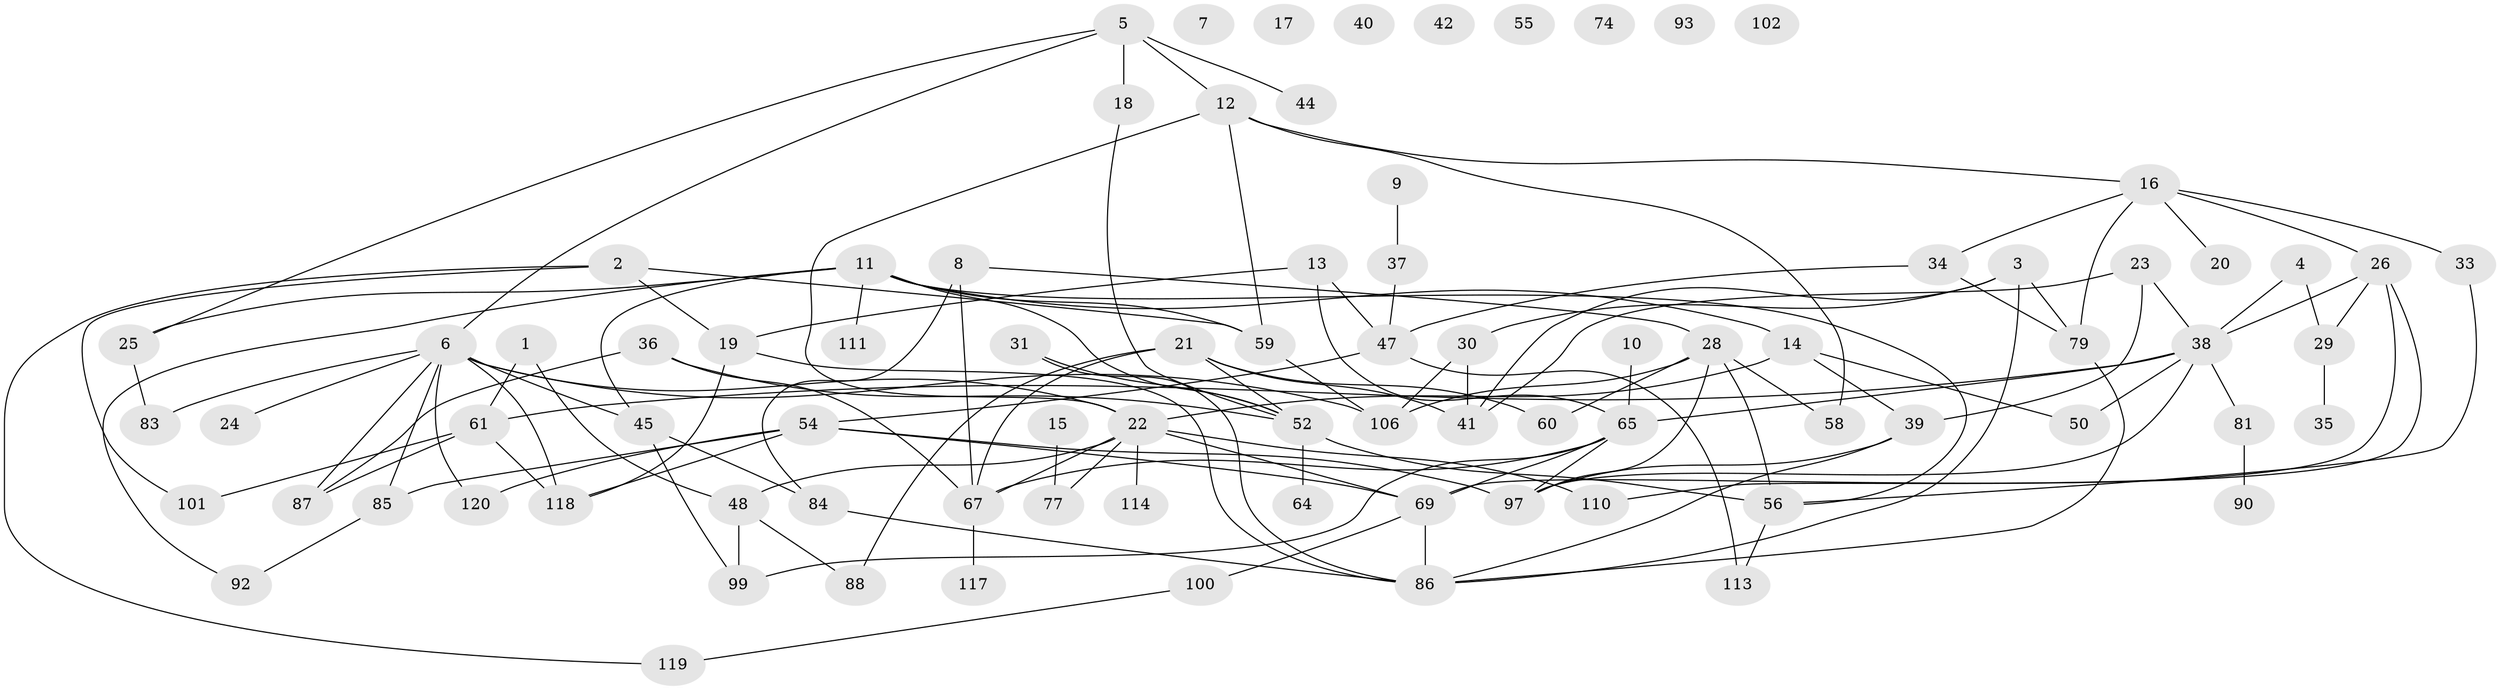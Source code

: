 // Generated by graph-tools (version 1.1) at 2025/23/03/03/25 07:23:24]
// undirected, 84 vertices, 131 edges
graph export_dot {
graph [start="1"]
  node [color=gray90,style=filled];
  1;
  2 [super="+71"];
  3 [super="+68"];
  4;
  5 [super="+51"];
  6 [super="+62"];
  7;
  8;
  9;
  10;
  11 [super="+80"];
  12 [super="+116"];
  13;
  14;
  15;
  16 [super="+32"];
  17;
  18;
  19 [super="+98"];
  20;
  21 [super="+49"];
  22 [super="+46"];
  23 [super="+43"];
  24;
  25 [super="+27"];
  26 [super="+72"];
  28 [super="+73"];
  29 [super="+75"];
  30 [super="+57"];
  31;
  33;
  34;
  35;
  36;
  37;
  38 [super="+76"];
  39;
  40;
  41 [super="+96"];
  42;
  44;
  45 [super="+94"];
  47 [super="+53"];
  48 [super="+78"];
  50;
  52 [super="+63"];
  54 [super="+82"];
  55;
  56 [super="+115"];
  58;
  59 [super="+66"];
  60 [super="+103"];
  61 [super="+91"];
  64;
  65 [super="+70"];
  67 [super="+104"];
  69 [super="+95"];
  74;
  77;
  79 [super="+112"];
  81 [super="+89"];
  83;
  84 [super="+107"];
  85;
  86 [super="+105"];
  87;
  88 [super="+108"];
  90;
  92;
  93;
  97;
  99;
  100;
  101;
  102;
  106 [super="+109"];
  110;
  111;
  113;
  114;
  117;
  118;
  119;
  120;
  1 -- 48;
  1 -- 61;
  2 -- 19;
  2 -- 59;
  2 -- 101;
  2 -- 119;
  3 -- 41;
  3 -- 79;
  3 -- 30;
  3 -- 86;
  4 -- 29;
  4 -- 38;
  5 -- 18;
  5 -- 25;
  5 -- 44;
  5 -- 6;
  5 -- 12;
  6 -- 24;
  6 -- 45;
  6 -- 85;
  6 -- 87;
  6 -- 106 [weight=2];
  6 -- 118;
  6 -- 83;
  6 -- 120;
  6 -- 22;
  8 -- 67;
  8 -- 28;
  8 -- 84;
  9 -- 37;
  10 -- 65;
  11 -- 14;
  11 -- 92;
  11 -- 52;
  11 -- 25;
  11 -- 59;
  11 -- 111;
  11 -- 45;
  11 -- 56;
  12 -- 58;
  12 -- 22;
  12 -- 16;
  12 -- 59;
  13 -- 47;
  13 -- 19;
  13 -- 65;
  14 -- 39;
  14 -- 50;
  14 -- 22;
  15 -- 77;
  16 -- 34;
  16 -- 33;
  16 -- 20;
  16 -- 26;
  16 -- 79;
  18 -- 52;
  19 -- 86;
  19 -- 118;
  21 -- 67;
  21 -- 88;
  21 -- 52;
  21 -- 41;
  21 -- 60;
  22 -- 69;
  22 -- 114;
  22 -- 67;
  22 -- 110;
  22 -- 77;
  22 -- 48;
  23 -- 38;
  23 -- 39;
  23 -- 41;
  25 -- 83;
  26 -- 38;
  26 -- 69;
  26 -- 110;
  26 -- 29;
  28 -- 58;
  28 -- 106;
  28 -- 97;
  28 -- 60;
  28 -- 56;
  29 -- 35;
  30 -- 106;
  30 -- 41;
  31 -- 86;
  31 -- 52;
  33 -- 56;
  34 -- 79;
  34 -- 47;
  36 -- 52;
  36 -- 67;
  36 -- 87;
  37 -- 47;
  38 -- 50;
  38 -- 65 [weight=2];
  38 -- 81;
  38 -- 97;
  38 -- 61;
  39 -- 97;
  39 -- 86;
  45 -- 99;
  45 -- 84;
  47 -- 54;
  47 -- 113;
  48 -- 99;
  48 -- 88;
  52 -- 56;
  52 -- 64;
  54 -- 85;
  54 -- 97;
  54 -- 118;
  54 -- 120;
  54 -- 69;
  56 -- 113;
  59 -- 106;
  61 -- 118;
  61 -- 101;
  61 -- 87;
  65 -- 97;
  65 -- 99;
  65 -- 67;
  65 -- 69;
  67 -- 117;
  69 -- 100;
  69 -- 86;
  79 -- 86;
  81 -- 90;
  84 -- 86;
  85 -- 92;
  100 -- 119;
}
